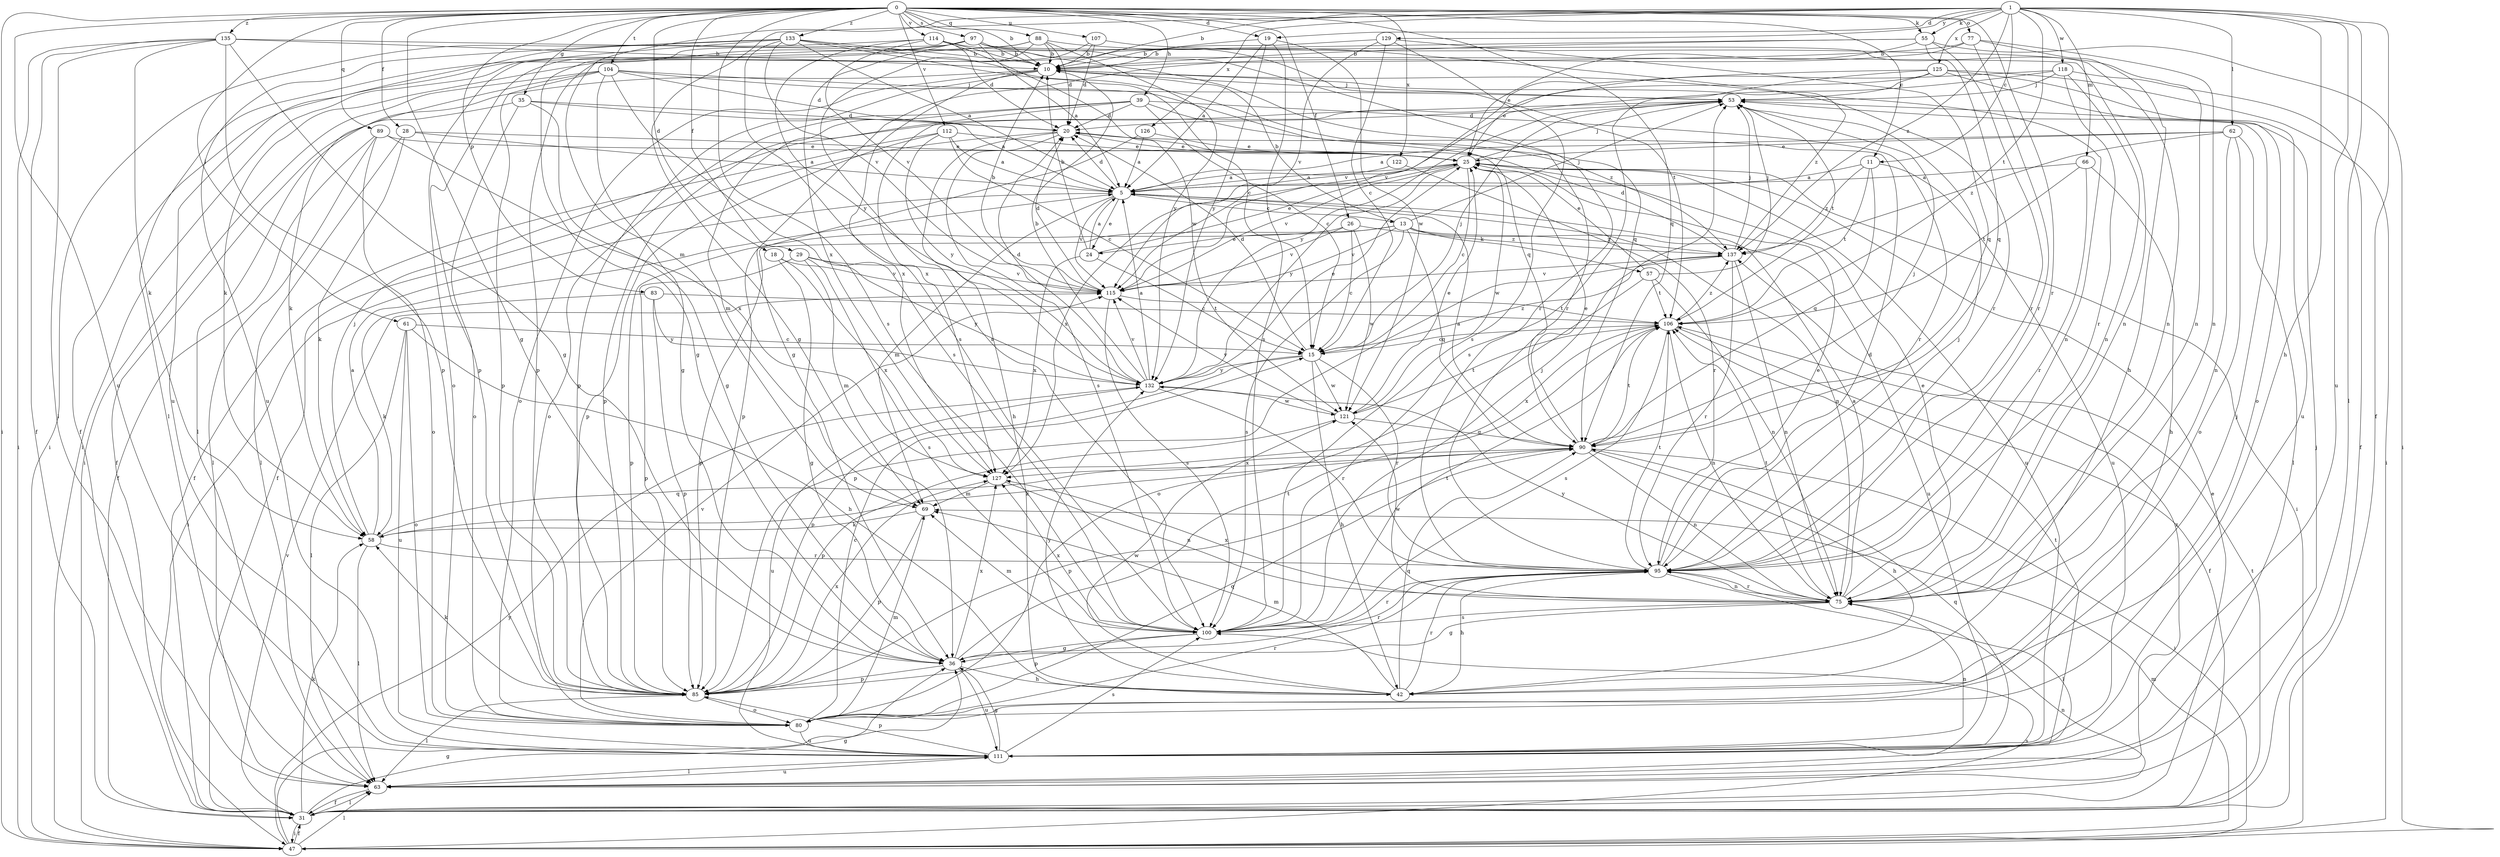 strict digraph  {
0;
1;
5;
10;
11;
13;
15;
18;
19;
20;
24;
25;
26;
28;
29;
31;
35;
36;
39;
42;
47;
53;
55;
57;
58;
61;
62;
63;
66;
69;
75;
77;
80;
83;
85;
88;
89;
90;
95;
97;
100;
104;
106;
107;
111;
112;
114;
115;
118;
121;
122;
125;
126;
127;
129;
132;
133;
135;
137;
0 -> 10  [label=b];
0 -> 11  [label=c];
0 -> 18  [label=d];
0 -> 19  [label=d];
0 -> 26  [label=f];
0 -> 28  [label=f];
0 -> 29  [label=f];
0 -> 35  [label=g];
0 -> 36  [label=g];
0 -> 39  [label=h];
0 -> 47  [label=i];
0 -> 55  [label=k];
0 -> 61  [label=l];
0 -> 77  [label=o];
0 -> 83  [label=p];
0 -> 88  [label=q];
0 -> 89  [label=q];
0 -> 90  [label=q];
0 -> 95  [label=r];
0 -> 97  [label=s];
0 -> 100  [label=s];
0 -> 104  [label=t];
0 -> 107  [label=u];
0 -> 111  [label=u];
0 -> 112  [label=v];
0 -> 114  [label=v];
0 -> 122  [label=x];
0 -> 133  [label=z];
0 -> 135  [label=z];
1 -> 10  [label=b];
1 -> 11  [label=c];
1 -> 19  [label=d];
1 -> 31  [label=f];
1 -> 36  [label=g];
1 -> 42  [label=h];
1 -> 55  [label=k];
1 -> 62  [label=l];
1 -> 63  [label=l];
1 -> 66  [label=m];
1 -> 69  [label=m];
1 -> 106  [label=t];
1 -> 111  [label=u];
1 -> 118  [label=w];
1 -> 125  [label=x];
1 -> 126  [label=x];
1 -> 129  [label=y];
1 -> 137  [label=z];
5 -> 13  [label=c];
5 -> 20  [label=d];
5 -> 24  [label=e];
5 -> 47  [label=i];
5 -> 69  [label=m];
5 -> 75  [label=n];
5 -> 115  [label=v];
10 -> 53  [label=j];
10 -> 63  [label=l];
10 -> 75  [label=n];
10 -> 80  [label=o];
10 -> 85  [label=p];
10 -> 127  [label=x];
10 -> 137  [label=z];
11 -> 5  [label=a];
11 -> 90  [label=q];
11 -> 106  [label=t];
11 -> 111  [label=u];
11 -> 137  [label=z];
13 -> 10  [label=b];
13 -> 24  [label=e];
13 -> 53  [label=j];
13 -> 57  [label=k];
13 -> 85  [label=p];
13 -> 90  [label=q];
13 -> 100  [label=s];
13 -> 111  [label=u];
13 -> 115  [label=v];
13 -> 137  [label=z];
15 -> 20  [label=d];
15 -> 42  [label=h];
15 -> 53  [label=j];
15 -> 85  [label=p];
15 -> 95  [label=r];
15 -> 121  [label=w];
15 -> 132  [label=y];
15 -> 137  [label=z];
18 -> 36  [label=g];
18 -> 115  [label=v];
18 -> 127  [label=x];
19 -> 5  [label=a];
19 -> 10  [label=b];
19 -> 100  [label=s];
19 -> 121  [label=w];
19 -> 132  [label=y];
20 -> 25  [label=e];
20 -> 31  [label=f];
20 -> 42  [label=h];
20 -> 100  [label=s];
24 -> 5  [label=a];
24 -> 10  [label=b];
24 -> 15  [label=c];
24 -> 25  [label=e];
24 -> 127  [label=x];
25 -> 5  [label=a];
25 -> 15  [label=c];
25 -> 47  [label=i];
25 -> 53  [label=j];
25 -> 111  [label=u];
25 -> 115  [label=v];
25 -> 121  [label=w];
25 -> 127  [label=x];
25 -> 132  [label=y];
26 -> 15  [label=c];
26 -> 85  [label=p];
26 -> 115  [label=v];
26 -> 121  [label=w];
26 -> 137  [label=z];
28 -> 5  [label=a];
28 -> 25  [label=e];
28 -> 58  [label=k];
28 -> 63  [label=l];
29 -> 69  [label=m];
29 -> 85  [label=p];
29 -> 100  [label=s];
29 -> 115  [label=v];
29 -> 132  [label=y];
31 -> 25  [label=e];
31 -> 36  [label=g];
31 -> 47  [label=i];
31 -> 58  [label=k];
31 -> 63  [label=l];
31 -> 75  [label=n];
31 -> 106  [label=t];
31 -> 115  [label=v];
35 -> 5  [label=a];
35 -> 20  [label=d];
35 -> 31  [label=f];
35 -> 36  [label=g];
35 -> 80  [label=o];
36 -> 42  [label=h];
36 -> 85  [label=p];
36 -> 95  [label=r];
36 -> 106  [label=t];
36 -> 111  [label=u];
36 -> 127  [label=x];
39 -> 15  [label=c];
39 -> 20  [label=d];
39 -> 69  [label=m];
39 -> 80  [label=o];
39 -> 85  [label=p];
39 -> 95  [label=r];
39 -> 137  [label=z];
42 -> 69  [label=m];
42 -> 90  [label=q];
42 -> 95  [label=r];
42 -> 121  [label=w];
42 -> 132  [label=y];
47 -> 31  [label=f];
47 -> 36  [label=g];
47 -> 63  [label=l];
47 -> 69  [label=m];
47 -> 100  [label=s];
47 -> 132  [label=y];
53 -> 20  [label=d];
53 -> 106  [label=t];
53 -> 132  [label=y];
55 -> 10  [label=b];
55 -> 25  [label=e];
55 -> 47  [label=i];
55 -> 58  [label=k];
55 -> 90  [label=q];
55 -> 95  [label=r];
57 -> 25  [label=e];
57 -> 53  [label=j];
57 -> 75  [label=n];
57 -> 80  [label=o];
57 -> 106  [label=t];
58 -> 5  [label=a];
58 -> 53  [label=j];
58 -> 63  [label=l];
58 -> 90  [label=q];
58 -> 95  [label=r];
61 -> 15  [label=c];
61 -> 42  [label=h];
61 -> 63  [label=l];
61 -> 80  [label=o];
61 -> 111  [label=u];
62 -> 5  [label=a];
62 -> 25  [label=e];
62 -> 63  [label=l];
62 -> 75  [label=n];
62 -> 80  [label=o];
62 -> 137  [label=z];
63 -> 31  [label=f];
63 -> 53  [label=j];
63 -> 111  [label=u];
63 -> 137  [label=z];
66 -> 5  [label=a];
66 -> 42  [label=h];
66 -> 95  [label=r];
66 -> 106  [label=t];
69 -> 58  [label=k];
69 -> 85  [label=p];
75 -> 5  [label=a];
75 -> 25  [label=e];
75 -> 36  [label=g];
75 -> 95  [label=r];
75 -> 100  [label=s];
75 -> 106  [label=t];
75 -> 121  [label=w];
75 -> 127  [label=x];
75 -> 132  [label=y];
77 -> 10  [label=b];
77 -> 36  [label=g];
77 -> 42  [label=h];
77 -> 75  [label=n];
77 -> 95  [label=r];
80 -> 15  [label=c];
80 -> 53  [label=j];
80 -> 69  [label=m];
80 -> 90  [label=q];
80 -> 95  [label=r];
80 -> 111  [label=u];
80 -> 115  [label=v];
83 -> 58  [label=k];
83 -> 85  [label=p];
83 -> 106  [label=t];
83 -> 132  [label=y];
85 -> 58  [label=k];
85 -> 63  [label=l];
85 -> 80  [label=o];
85 -> 127  [label=x];
88 -> 10  [label=b];
88 -> 20  [label=d];
88 -> 31  [label=f];
88 -> 85  [label=p];
88 -> 95  [label=r];
88 -> 100  [label=s];
88 -> 132  [label=y];
89 -> 25  [label=e];
89 -> 31  [label=f];
89 -> 63  [label=l];
89 -> 80  [label=o];
89 -> 127  [label=x];
90 -> 5  [label=a];
90 -> 25  [label=e];
90 -> 42  [label=h];
90 -> 47  [label=i];
90 -> 53  [label=j];
90 -> 58  [label=k];
90 -> 75  [label=n];
90 -> 85  [label=p];
90 -> 106  [label=t];
90 -> 127  [label=x];
95 -> 20  [label=d];
95 -> 25  [label=e];
95 -> 42  [label=h];
95 -> 53  [label=j];
95 -> 63  [label=l];
95 -> 75  [label=n];
95 -> 106  [label=t];
97 -> 5  [label=a];
97 -> 10  [label=b];
97 -> 36  [label=g];
97 -> 63  [label=l];
97 -> 75  [label=n];
97 -> 85  [label=p];
97 -> 95  [label=r];
97 -> 106  [label=t];
97 -> 127  [label=x];
100 -> 36  [label=g];
100 -> 53  [label=j];
100 -> 69  [label=m];
100 -> 85  [label=p];
100 -> 95  [label=r];
100 -> 106  [label=t];
100 -> 127  [label=x];
104 -> 20  [label=d];
104 -> 36  [label=g];
104 -> 47  [label=i];
104 -> 53  [label=j];
104 -> 58  [label=k];
104 -> 85  [label=p];
104 -> 90  [label=q];
104 -> 100  [label=s];
106 -> 15  [label=c];
106 -> 31  [label=f];
106 -> 75  [label=n];
106 -> 100  [label=s];
106 -> 127  [label=x];
106 -> 137  [label=z];
107 -> 10  [label=b];
107 -> 20  [label=d];
107 -> 47  [label=i];
107 -> 75  [label=n];
111 -> 36  [label=g];
111 -> 63  [label=l];
111 -> 75  [label=n];
111 -> 85  [label=p];
111 -> 90  [label=q];
111 -> 100  [label=s];
111 -> 106  [label=t];
112 -> 5  [label=a];
112 -> 15  [label=c];
112 -> 25  [label=e];
112 -> 31  [label=f];
112 -> 85  [label=p];
112 -> 132  [label=y];
114 -> 10  [label=b];
114 -> 20  [label=d];
114 -> 90  [label=q];
114 -> 111  [label=u];
114 -> 115  [label=v];
114 -> 121  [label=w];
114 -> 132  [label=y];
115 -> 10  [label=b];
115 -> 20  [label=d];
115 -> 100  [label=s];
115 -> 106  [label=t];
118 -> 31  [label=f];
118 -> 53  [label=j];
118 -> 75  [label=n];
118 -> 95  [label=r];
118 -> 115  [label=v];
118 -> 127  [label=x];
121 -> 25  [label=e];
121 -> 85  [label=p];
121 -> 90  [label=q];
121 -> 106  [label=t];
121 -> 115  [label=v];
122 -> 5  [label=a];
122 -> 95  [label=r];
125 -> 25  [label=e];
125 -> 47  [label=i];
125 -> 53  [label=j];
125 -> 80  [label=o];
125 -> 100  [label=s];
125 -> 111  [label=u];
125 -> 115  [label=v];
126 -> 5  [label=a];
126 -> 25  [label=e];
126 -> 85  [label=p];
127 -> 69  [label=m];
127 -> 75  [label=n];
129 -> 10  [label=b];
129 -> 15  [label=c];
129 -> 90  [label=q];
129 -> 100  [label=s];
129 -> 115  [label=v];
132 -> 5  [label=a];
132 -> 10  [label=b];
132 -> 20  [label=d];
132 -> 25  [label=e];
132 -> 95  [label=r];
132 -> 111  [label=u];
132 -> 115  [label=v];
132 -> 121  [label=w];
133 -> 5  [label=a];
133 -> 10  [label=b];
133 -> 15  [label=c];
133 -> 47  [label=i];
133 -> 80  [label=o];
133 -> 95  [label=r];
133 -> 100  [label=s];
133 -> 111  [label=u];
133 -> 115  [label=v];
135 -> 10  [label=b];
135 -> 31  [label=f];
135 -> 36  [label=g];
135 -> 47  [label=i];
135 -> 58  [label=k];
135 -> 63  [label=l];
135 -> 75  [label=n];
135 -> 85  [label=p];
137 -> 20  [label=d];
137 -> 53  [label=j];
137 -> 75  [label=n];
137 -> 85  [label=p];
137 -> 95  [label=r];
137 -> 115  [label=v];
}
